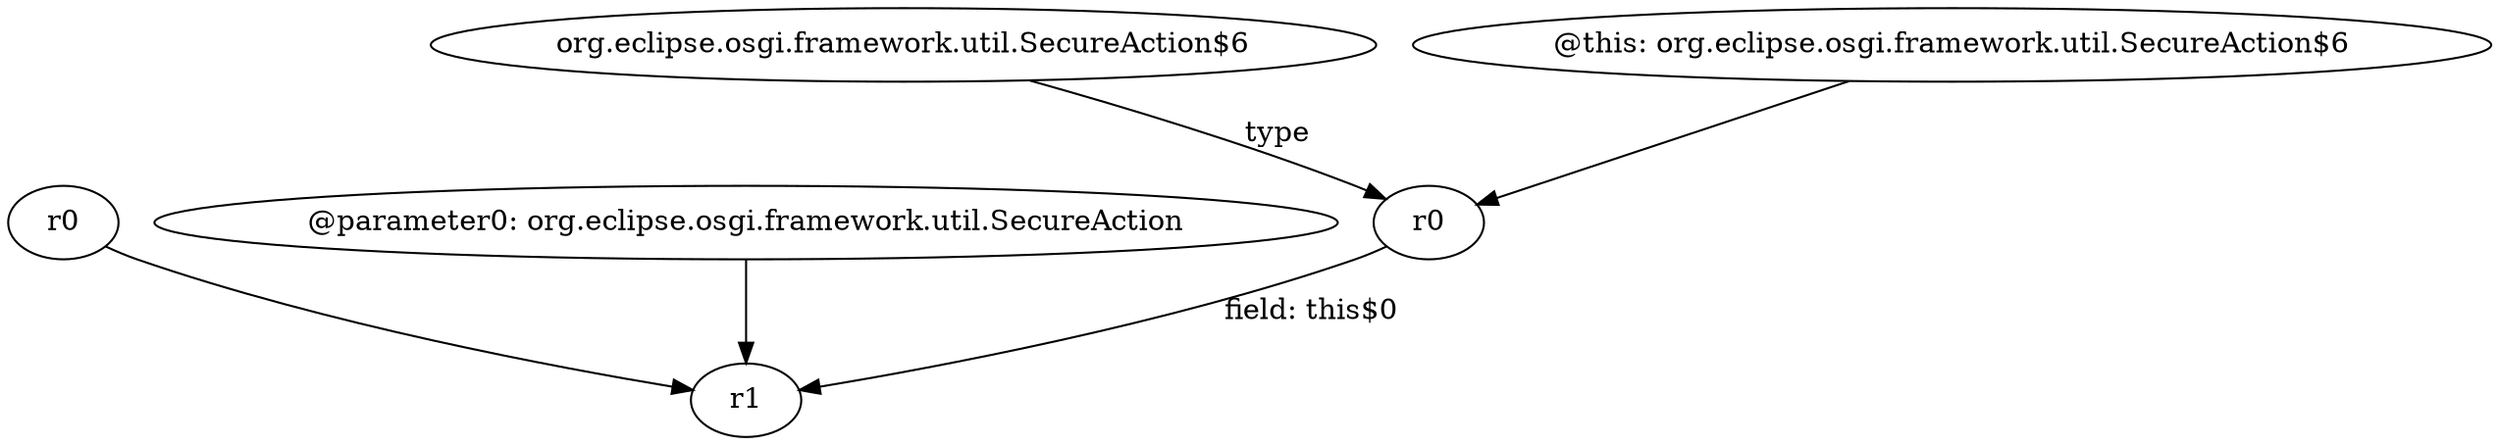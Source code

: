 digraph g {
0[label="r0"]
1[label="r1"]
0->1[label="field: this$0"]
2[label="r0"]
2->1[label=""]
3[label="@parameter0: org.eclipse.osgi.framework.util.SecureAction"]
3->1[label=""]
4[label="org.eclipse.osgi.framework.util.SecureAction$6"]
4->0[label="type"]
5[label="@this: org.eclipse.osgi.framework.util.SecureAction$6"]
5->0[label=""]
}